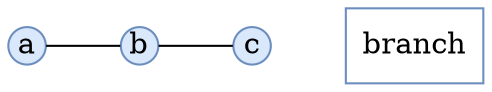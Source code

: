 digraph G {
    rankdir="LR";
    bgcolor="white"
    node[shape=circle; style=filled; fixedsize=true; width=0.25, fontcolor=black, label=""];
    edge[weight=2, arrowhead=none, color=black];

    node[group="gbox1", color="#6c8ebf"; fillcolor="#dae8fc";];
    a [label="a"];
    b [label="b"];
    c [label="c"];
    box1[shape=box; style=""; fixedsize=false; label="branch"];

    a -> b
    b -> c
    c -> box1 [style=invis]
}
